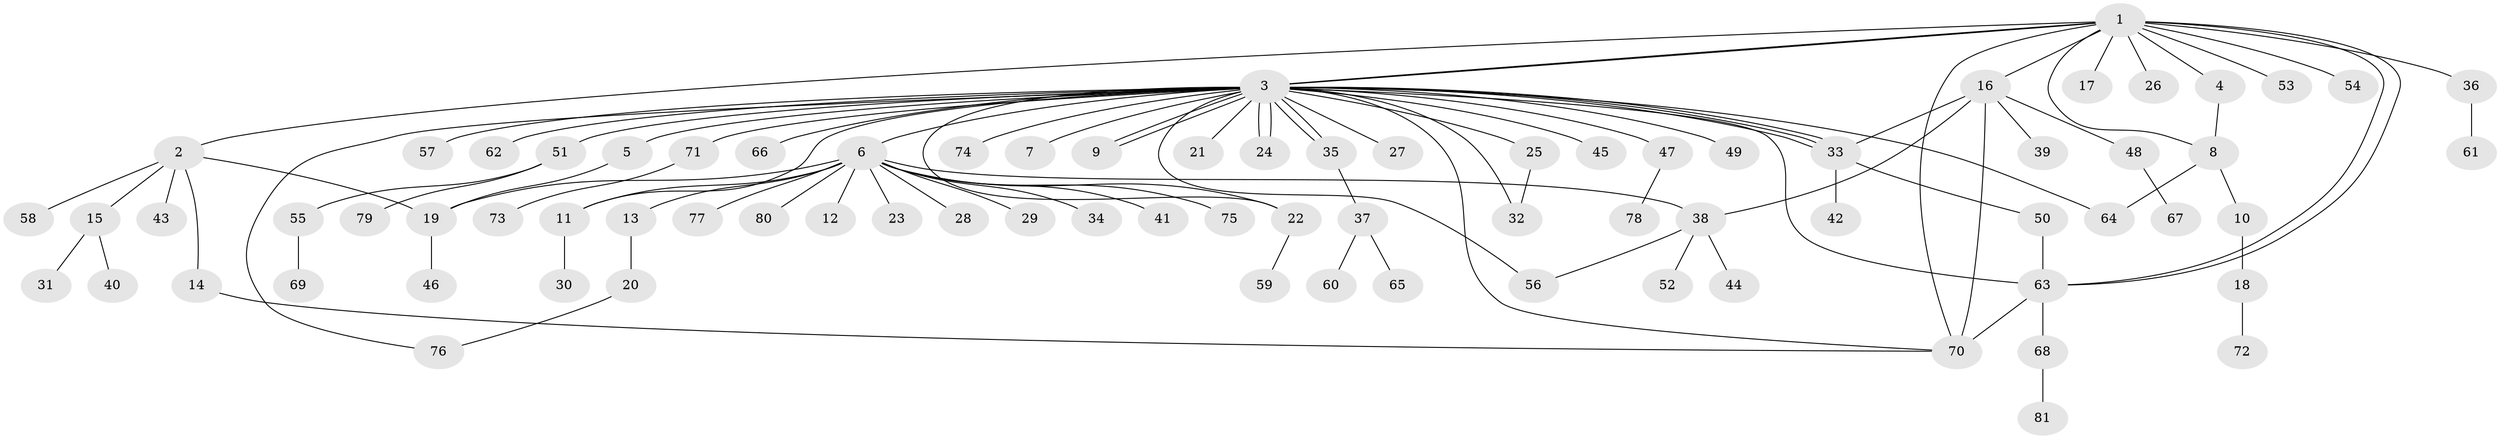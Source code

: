 // Generated by graph-tools (version 1.1) at 2025/01/03/09/25 03:01:39]
// undirected, 81 vertices, 104 edges
graph export_dot {
graph [start="1"]
  node [color=gray90,style=filled];
  1;
  2;
  3;
  4;
  5;
  6;
  7;
  8;
  9;
  10;
  11;
  12;
  13;
  14;
  15;
  16;
  17;
  18;
  19;
  20;
  21;
  22;
  23;
  24;
  25;
  26;
  27;
  28;
  29;
  30;
  31;
  32;
  33;
  34;
  35;
  36;
  37;
  38;
  39;
  40;
  41;
  42;
  43;
  44;
  45;
  46;
  47;
  48;
  49;
  50;
  51;
  52;
  53;
  54;
  55;
  56;
  57;
  58;
  59;
  60;
  61;
  62;
  63;
  64;
  65;
  66;
  67;
  68;
  69;
  70;
  71;
  72;
  73;
  74;
  75;
  76;
  77;
  78;
  79;
  80;
  81;
  1 -- 2;
  1 -- 3;
  1 -- 3;
  1 -- 4;
  1 -- 8;
  1 -- 16;
  1 -- 17;
  1 -- 26;
  1 -- 36;
  1 -- 53;
  1 -- 54;
  1 -- 63;
  1 -- 63;
  1 -- 70;
  2 -- 14;
  2 -- 15;
  2 -- 19;
  2 -- 43;
  2 -- 58;
  3 -- 5;
  3 -- 6;
  3 -- 7;
  3 -- 9;
  3 -- 9;
  3 -- 11;
  3 -- 21;
  3 -- 22;
  3 -- 24;
  3 -- 24;
  3 -- 25;
  3 -- 27;
  3 -- 32;
  3 -- 33;
  3 -- 33;
  3 -- 33;
  3 -- 35;
  3 -- 35;
  3 -- 45;
  3 -- 47;
  3 -- 49;
  3 -- 51;
  3 -- 56;
  3 -- 57;
  3 -- 62;
  3 -- 63;
  3 -- 64;
  3 -- 66;
  3 -- 70;
  3 -- 71;
  3 -- 74;
  3 -- 76;
  4 -- 8;
  5 -- 19;
  6 -- 11;
  6 -- 12;
  6 -- 13;
  6 -- 19;
  6 -- 22;
  6 -- 23;
  6 -- 28;
  6 -- 29;
  6 -- 34;
  6 -- 38;
  6 -- 41;
  6 -- 75;
  6 -- 77;
  6 -- 80;
  8 -- 10;
  8 -- 64;
  10 -- 18;
  11 -- 30;
  13 -- 20;
  14 -- 70;
  15 -- 31;
  15 -- 40;
  16 -- 33;
  16 -- 38;
  16 -- 39;
  16 -- 48;
  16 -- 70;
  18 -- 72;
  19 -- 46;
  20 -- 76;
  22 -- 59;
  25 -- 32;
  33 -- 42;
  33 -- 50;
  35 -- 37;
  36 -- 61;
  37 -- 60;
  37 -- 65;
  38 -- 44;
  38 -- 52;
  38 -- 56;
  47 -- 78;
  48 -- 67;
  50 -- 63;
  51 -- 55;
  51 -- 79;
  55 -- 69;
  63 -- 68;
  63 -- 70;
  68 -- 81;
  71 -- 73;
}
